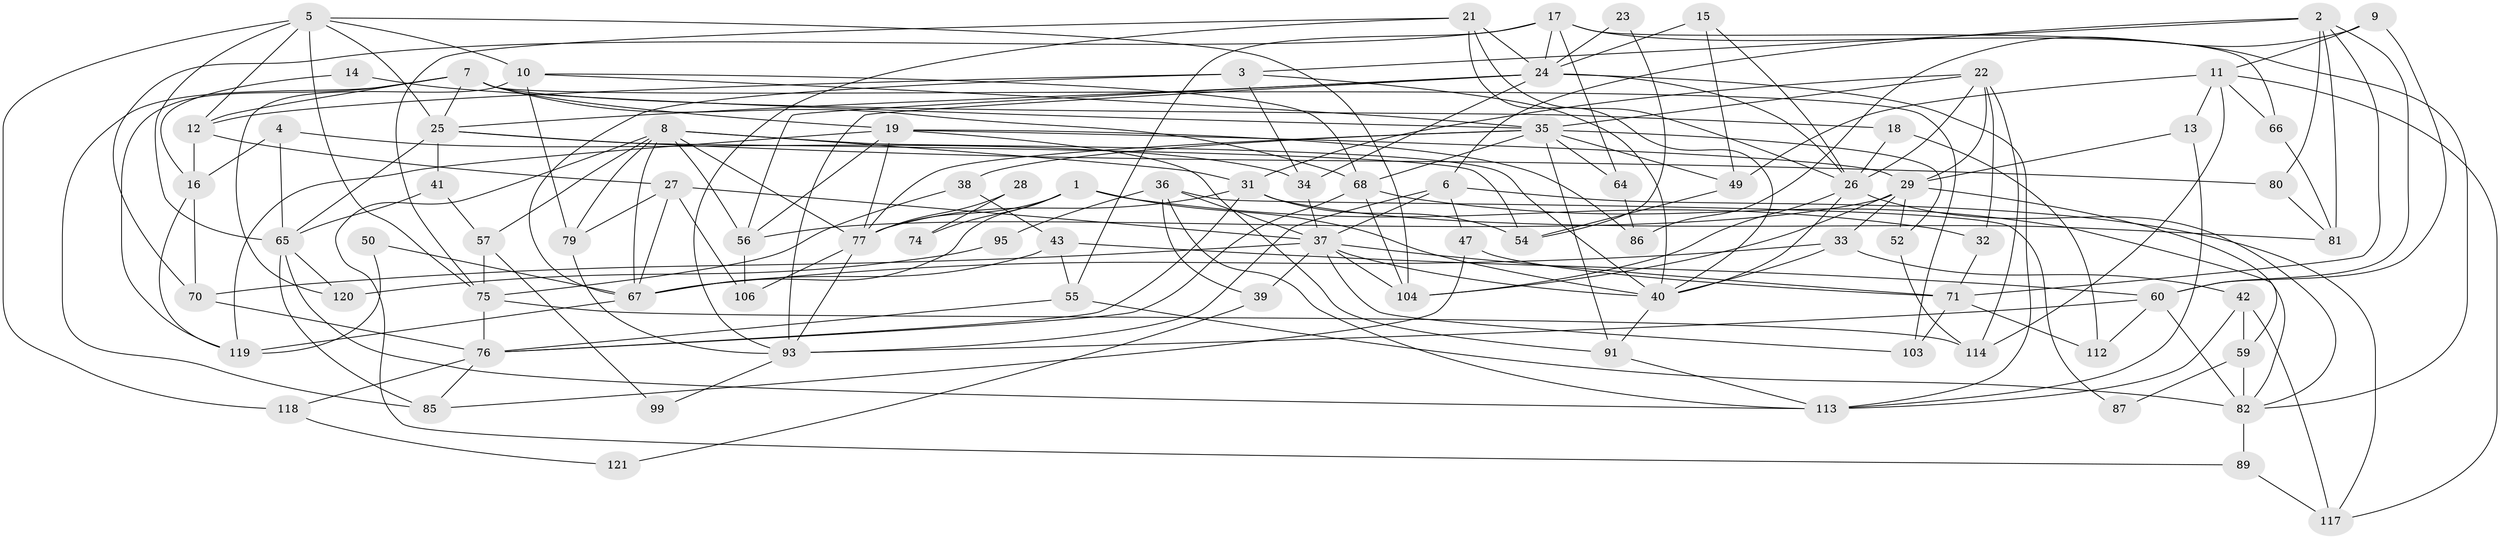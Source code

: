 // original degree distribution, {3: 0.30327868852459017, 6: 0.07377049180327869, 4: 0.26229508196721313, 5: 0.20491803278688525, 2: 0.10655737704918032, 7: 0.03278688524590164, 8: 0.01639344262295082}
// Generated by graph-tools (version 1.1) at 2025/11/02/27/25 16:11:22]
// undirected, 85 vertices, 200 edges
graph export_dot {
graph [start="1"]
  node [color=gray90,style=filled];
  1 [super="+61"];
  2;
  3 [super="+48"];
  4;
  5 [super="+20"];
  6 [super="+62"];
  7 [super="+92"];
  8 [super="+30"];
  9;
  10;
  11 [super="+44"];
  12;
  13 [super="+53"];
  14;
  15;
  16 [super="+100"];
  17 [super="+97"];
  18;
  19 [super="+46"];
  21 [super="+111"];
  22;
  23;
  24 [super="+73"];
  25 [super="+63"];
  26 [super="+88"];
  27;
  28;
  29 [super="+51"];
  31 [super="+78"];
  32;
  33;
  34;
  35 [super="+45"];
  36;
  37 [super="+96"];
  38;
  39;
  40 [super="+58"];
  41 [super="+72"];
  42 [super="+69"];
  43;
  47;
  49 [super="+108"];
  50;
  52;
  54;
  55 [super="+116"];
  56 [super="+83"];
  57;
  59;
  60 [super="+107"];
  64;
  65 [super="+94"];
  66;
  67 [super="+115"];
  68 [super="+101"];
  70 [super="+84"];
  71 [super="+105"];
  74;
  75 [super="+110"];
  76 [super="+102"];
  77 [super="+90"];
  79 [super="+122"];
  80;
  81;
  82;
  85;
  86 [super="+98"];
  87;
  89;
  91;
  93;
  95;
  99;
  103;
  104 [super="+109"];
  106;
  112;
  113;
  114;
  117;
  118;
  119;
  120;
  121;
  1 -- 32;
  1 -- 74 [weight=2];
  1 -- 67;
  1 -- 40;
  1 -- 77;
  2 -- 80;
  2 -- 81;
  2 -- 3;
  2 -- 71;
  2 -- 60;
  2 -- 6;
  3 -- 34;
  3 -- 40;
  3 -- 67;
  3 -- 12;
  4 -- 34;
  4 -- 65;
  4 -- 16;
  5 -- 118;
  5 -- 75;
  5 -- 65;
  5 -- 104;
  5 -- 25;
  5 -- 10;
  5 -- 12;
  6 -- 93;
  6 -- 47;
  6 -- 117;
  6 -- 37;
  7 -- 85;
  7 -- 19;
  7 -- 25;
  7 -- 103;
  7 -- 119;
  7 -- 18;
  7 -- 12;
  7 -- 68;
  8 -- 79;
  8 -- 67;
  8 -- 89;
  8 -- 40;
  8 -- 31;
  8 -- 57;
  8 -- 77;
  8 -- 56;
  9 -- 60;
  9 -- 11;
  9 -- 86;
  10 -- 35;
  10 -- 79;
  10 -- 120;
  10 -- 68;
  11 -- 117;
  11 -- 114;
  11 -- 49;
  11 -- 66;
  11 -- 13;
  12 -- 27;
  12 -- 16;
  13 -- 29 [weight=2];
  13 -- 113;
  14 -- 16;
  14 -- 35;
  15 -- 24;
  15 -- 49;
  15 -- 26;
  16 -- 70 [weight=2];
  16 -- 119;
  17 -- 82;
  17 -- 64;
  17 -- 66;
  17 -- 24;
  17 -- 55;
  17 -- 70;
  18 -- 112;
  18 -- 26;
  19 -- 119;
  19 -- 56;
  19 -- 91;
  19 -- 29;
  19 -- 77;
  19 -- 86;
  21 -- 40;
  21 -- 75;
  21 -- 93;
  21 -- 24;
  21 -- 26;
  22 -- 31;
  22 -- 114;
  22 -- 26;
  22 -- 32;
  22 -- 35;
  22 -- 29;
  23 -- 54;
  23 -- 24;
  24 -- 113;
  24 -- 34;
  24 -- 26;
  24 -- 93;
  24 -- 25;
  24 -- 56;
  25 -- 54;
  25 -- 80;
  25 -- 65;
  25 -- 41;
  26 -- 82;
  26 -- 40;
  26 -- 104;
  27 -- 106;
  27 -- 67;
  27 -- 37;
  27 -- 79;
  28 -- 74;
  28 -- 77;
  29 -- 52;
  29 -- 56;
  29 -- 59;
  29 -- 33;
  29 -- 104;
  31 -- 54;
  31 -- 81;
  31 -- 77;
  31 -- 76;
  32 -- 71;
  33 -- 40;
  33 -- 67;
  33 -- 42;
  34 -- 37;
  35 -- 38;
  35 -- 77;
  35 -- 49;
  35 -- 64;
  35 -- 91;
  35 -- 52;
  35 -- 68;
  36 -- 113;
  36 -- 37;
  36 -- 39;
  36 -- 87;
  36 -- 95;
  37 -- 104;
  37 -- 39;
  37 -- 40;
  37 -- 70 [weight=2];
  37 -- 103;
  37 -- 71;
  38 -- 43;
  38 -- 75;
  39 -- 121;
  40 -- 91;
  41 -- 65;
  41 -- 57;
  42 -- 59;
  42 -- 113;
  42 -- 117;
  43 -- 67;
  43 -- 55;
  43 -- 60;
  47 -- 85;
  47 -- 71;
  49 -- 54;
  50 -- 119;
  50 -- 67;
  52 -- 114;
  55 -- 82;
  55 -- 76;
  56 -- 106;
  57 -- 99;
  57 -- 75;
  59 -- 82;
  59 -- 87;
  60 -- 93;
  60 -- 112;
  60 -- 82;
  64 -- 86 [weight=2];
  65 -- 120;
  65 -- 113;
  65 -- 85;
  66 -- 81;
  67 -- 119;
  68 -- 82;
  68 -- 104;
  68 -- 76;
  70 -- 76;
  71 -- 103 [weight=2];
  71 -- 112;
  75 -- 76;
  75 -- 114;
  76 -- 85;
  76 -- 118;
  77 -- 106;
  77 -- 93;
  79 -- 93;
  80 -- 81;
  82 -- 89;
  89 -- 117;
  91 -- 113;
  93 -- 99;
  95 -- 120;
  118 -- 121;
}
